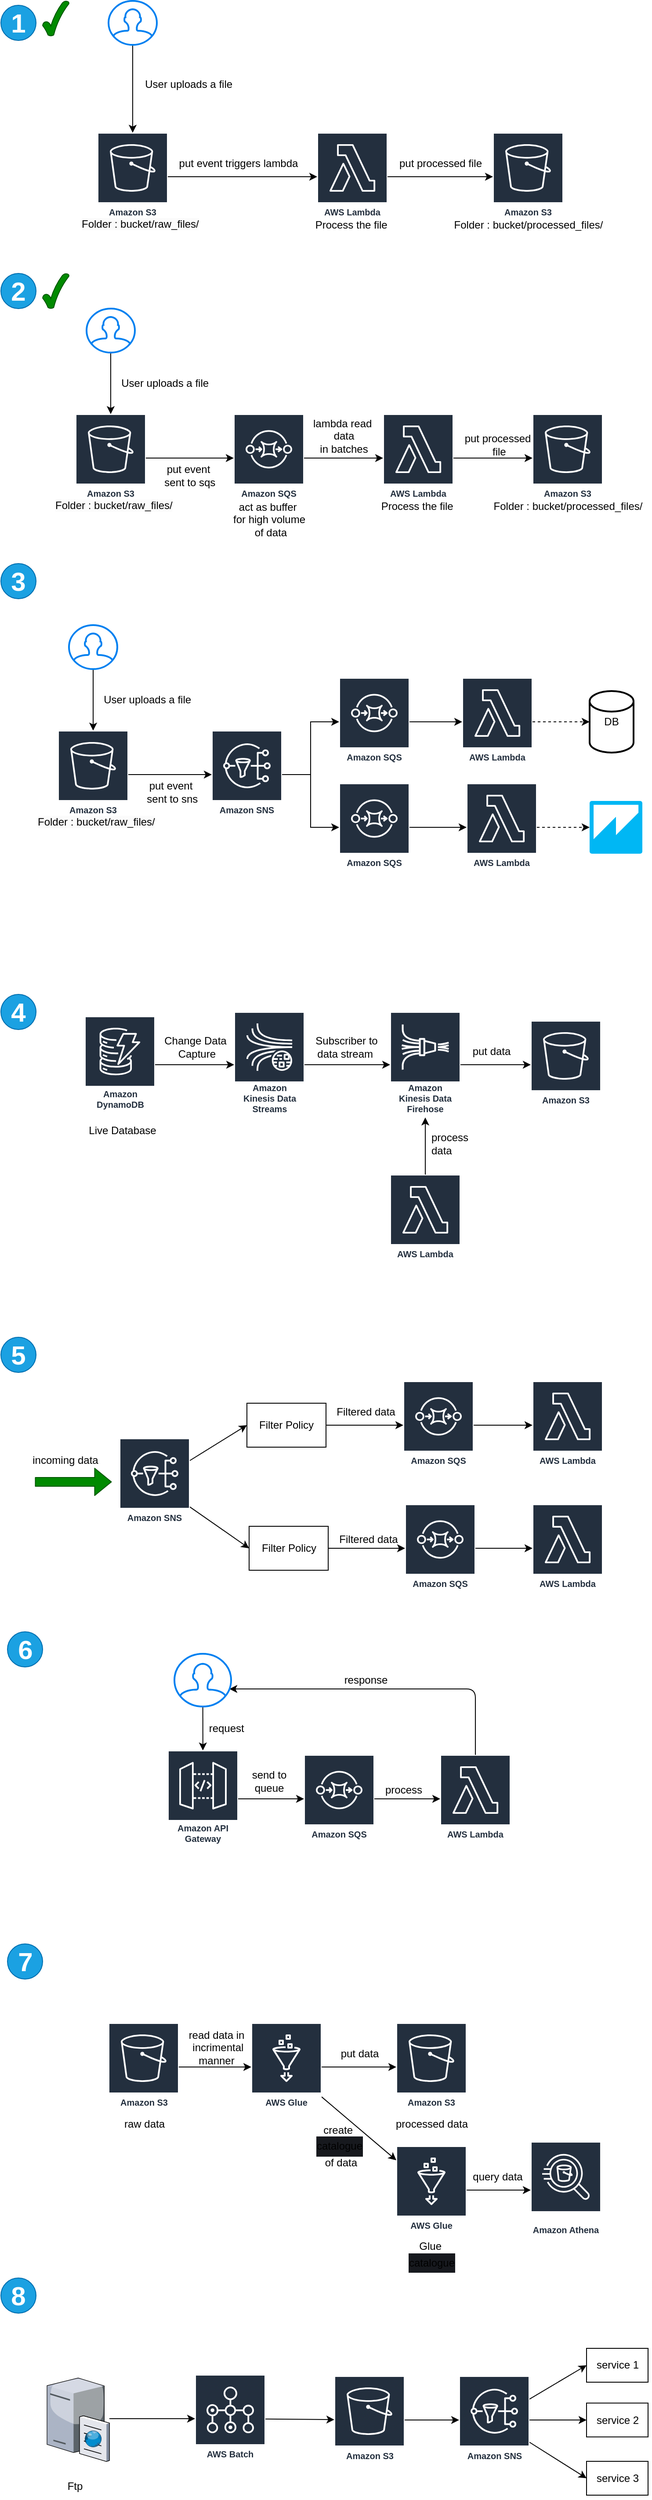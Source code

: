 <mxfile>
    <diagram name="Page-1" id="KReaSyc6AlYkMZ-dhc6n">
        <mxGraphModel dx="1615" dy="768" grid="1" gridSize="10" guides="1" tooltips="1" connect="1" arrows="1" fold="1" page="1" pageScale="1" pageWidth="850" pageHeight="1100" math="0" shadow="0">
            <root>
                <mxCell id="0"/>
                <mxCell id="1" parent="0"/>
                <mxCell id="M36XNxKC93JzFdEmKii7-3" style="edgeStyle=orthogonalEdgeStyle;rounded=0;orthogonalLoop=1;jettySize=auto;html=1;" parent="1" source="M36XNxKC93JzFdEmKii7-1" target="M36XNxKC93JzFdEmKii7-2" edge="1">
                    <mxGeometry relative="1" as="geometry"/>
                </mxCell>
                <mxCell id="M36XNxKC93JzFdEmKii7-1" value="Amazon S3" style="sketch=0;outlineConnect=0;fontColor=#232F3E;gradientColor=none;strokeColor=#ffffff;fillColor=#232F3E;dashed=0;verticalLabelPosition=middle;verticalAlign=bottom;align=center;html=1;whiteSpace=wrap;fontSize=10;fontStyle=1;spacing=3;shape=mxgraph.aws4.productIcon;prIcon=mxgraph.aws4.s3;" parent="1" vertex="1">
                    <mxGeometry x="150" y="190" width="80" height="100" as="geometry"/>
                </mxCell>
                <mxCell id="M36XNxKC93JzFdEmKii7-9" value="" style="edgeStyle=orthogonalEdgeStyle;rounded=0;orthogonalLoop=1;jettySize=auto;html=1;" parent="1" source="M36XNxKC93JzFdEmKii7-2" target="M36XNxKC93JzFdEmKii7-8" edge="1">
                    <mxGeometry relative="1" as="geometry"/>
                </mxCell>
                <mxCell id="M36XNxKC93JzFdEmKii7-2" value="AWS Lambda" style="sketch=0;outlineConnect=0;fontColor=#232F3E;gradientColor=none;strokeColor=#ffffff;fillColor=#232F3E;dashed=0;verticalLabelPosition=middle;verticalAlign=bottom;align=center;html=1;whiteSpace=wrap;fontSize=10;fontStyle=1;spacing=3;shape=mxgraph.aws4.productIcon;prIcon=mxgraph.aws4.lambda;" parent="1" vertex="1">
                    <mxGeometry x="400" y="190" width="80" height="100" as="geometry"/>
                </mxCell>
                <mxCell id="M36XNxKC93JzFdEmKii7-4" value="put event triggers lambda" style="text;html=1;align=center;verticalAlign=middle;resizable=0;points=[];autosize=1;strokeColor=none;fillColor=none;" parent="1" vertex="1">
                    <mxGeometry x="230" y="210" width="160" height="30" as="geometry"/>
                </mxCell>
                <mxCell id="M36XNxKC93JzFdEmKii7-6" value="" style="edgeStyle=orthogonalEdgeStyle;rounded=0;orthogonalLoop=1;jettySize=auto;html=1;" parent="1" source="M36XNxKC93JzFdEmKii7-5" target="M36XNxKC93JzFdEmKii7-1" edge="1">
                    <mxGeometry relative="1" as="geometry"/>
                </mxCell>
                <mxCell id="M36XNxKC93JzFdEmKii7-5" value="" style="html=1;verticalLabelPosition=bottom;align=center;labelBackgroundColor=#ffffff;verticalAlign=top;strokeWidth=2;strokeColor=#0080F0;shadow=0;dashed=0;shape=mxgraph.ios7.icons.user;" parent="1" vertex="1">
                    <mxGeometry x="162.5" y="40" width="55" height="50" as="geometry"/>
                </mxCell>
                <mxCell id="M36XNxKC93JzFdEmKii7-7" value="User uploads a file&amp;nbsp;" style="text;html=1;align=center;verticalAlign=middle;resizable=0;points=[];autosize=1;strokeColor=none;fillColor=none;" parent="1" vertex="1">
                    <mxGeometry x="190" y="120" width="130" height="30" as="geometry"/>
                </mxCell>
                <mxCell id="M36XNxKC93JzFdEmKii7-8" value="Amazon S3" style="sketch=0;outlineConnect=0;fontColor=#232F3E;gradientColor=none;strokeColor=#ffffff;fillColor=#232F3E;dashed=0;verticalLabelPosition=middle;verticalAlign=bottom;align=center;html=1;whiteSpace=wrap;fontSize=10;fontStyle=1;spacing=3;shape=mxgraph.aws4.productIcon;prIcon=mxgraph.aws4.s3;" parent="1" vertex="1">
                    <mxGeometry x="600" y="190" width="80" height="100" as="geometry"/>
                </mxCell>
                <mxCell id="M36XNxKC93JzFdEmKii7-10" value="put processed file" style="text;html=1;align=center;verticalAlign=middle;resizable=0;points=[];autosize=1;strokeColor=none;fillColor=none;" parent="1" vertex="1">
                    <mxGeometry x="480" y="210" width="120" height="30" as="geometry"/>
                </mxCell>
                <mxCell id="M36XNxKC93JzFdEmKii7-11" value="Process the file&amp;nbsp;" style="text;html=1;align=center;verticalAlign=middle;resizable=0;points=[];autosize=1;strokeColor=none;fillColor=none;" parent="1" vertex="1">
                    <mxGeometry x="385" y="280" width="110" height="30" as="geometry"/>
                </mxCell>
                <mxCell id="M36XNxKC93JzFdEmKii7-12" value="Folder : bucket/processed_files/" style="text;html=1;align=center;verticalAlign=middle;resizable=0;points=[];autosize=1;strokeColor=none;fillColor=none;" parent="1" vertex="1">
                    <mxGeometry x="545" y="280" width="190" height="30" as="geometry"/>
                </mxCell>
                <mxCell id="M36XNxKC93JzFdEmKii7-13" value="&lt;span style=&quot;color: rgb(0, 0, 0); font-family: Helvetica; font-size: 12px; font-style: normal; font-variant-ligatures: normal; font-variant-caps: normal; font-weight: 400; letter-spacing: normal; orphans: 2; text-align: center; text-indent: 0px; text-transform: none; widows: 2; word-spacing: 0px; -webkit-text-stroke-width: 0px; white-space: nowrap; background-color: rgb(251, 251, 251); text-decoration-thickness: initial; text-decoration-style: initial; text-decoration-color: initial; display: inline !important; float: none;&quot;&gt;Folder : bucket/raw_files/&lt;/span&gt;" style="text;whiteSpace=wrap;html=1;" parent="1" vertex="1">
                    <mxGeometry x="130" y="280" width="150" height="40" as="geometry"/>
                </mxCell>
                <mxCell id="M36XNxKC93JzFdEmKii7-16" value="&lt;font style=&quot;font-size: 30px;&quot;&gt;&lt;b&gt;1&lt;/b&gt;&lt;/font&gt;" style="ellipse;whiteSpace=wrap;html=1;aspect=fixed;fillColor=#1ba1e2;strokeColor=#006EAF;fontColor=#ffffff;" parent="1" vertex="1">
                    <mxGeometry x="40" y="45" width="40" height="40" as="geometry"/>
                </mxCell>
                <mxCell id="M36XNxKC93JzFdEmKii7-17" value="&lt;font style=&quot;font-size: 30px;&quot;&gt;&lt;b&gt;2&lt;/b&gt;&lt;/font&gt;" style="ellipse;whiteSpace=wrap;html=1;aspect=fixed;fillColor=#1ba1e2;strokeColor=#006EAF;fontColor=#ffffff;" parent="1" vertex="1">
                    <mxGeometry x="40" y="350" width="40" height="40" as="geometry"/>
                </mxCell>
                <mxCell id="M36XNxKC93JzFdEmKii7-20" value="" style="edgeStyle=orthogonalEdgeStyle;rounded=0;orthogonalLoop=1;jettySize=auto;html=1;" parent="1" source="M36XNxKC93JzFdEmKii7-18" target="M36XNxKC93JzFdEmKii7-19" edge="1">
                    <mxGeometry relative="1" as="geometry"/>
                </mxCell>
                <mxCell id="M36XNxKC93JzFdEmKii7-18" value="Amazon S3" style="sketch=0;outlineConnect=0;fontColor=#232F3E;gradientColor=none;strokeColor=#ffffff;fillColor=#232F3E;dashed=0;verticalLabelPosition=middle;verticalAlign=bottom;align=center;html=1;whiteSpace=wrap;fontSize=10;fontStyle=1;spacing=3;shape=mxgraph.aws4.productIcon;prIcon=mxgraph.aws4.s3;" parent="1" vertex="1">
                    <mxGeometry x="125" y="510" width="80" height="100" as="geometry"/>
                </mxCell>
                <mxCell id="M36XNxKC93JzFdEmKii7-22" value="" style="edgeStyle=orthogonalEdgeStyle;rounded=0;orthogonalLoop=1;jettySize=auto;html=1;" parent="1" source="M36XNxKC93JzFdEmKii7-19" target="M36XNxKC93JzFdEmKii7-21" edge="1">
                    <mxGeometry relative="1" as="geometry"/>
                </mxCell>
                <mxCell id="M36XNxKC93JzFdEmKii7-19" value="Amazon SQS" style="sketch=0;outlineConnect=0;fontColor=#232F3E;gradientColor=none;strokeColor=#ffffff;fillColor=#232F3E;dashed=0;verticalLabelPosition=middle;verticalAlign=bottom;align=center;html=1;whiteSpace=wrap;fontSize=10;fontStyle=1;spacing=3;shape=mxgraph.aws4.productIcon;prIcon=mxgraph.aws4.sqs;" parent="1" vertex="1">
                    <mxGeometry x="305" y="510" width="80" height="100" as="geometry"/>
                </mxCell>
                <mxCell id="M36XNxKC93JzFdEmKii7-24" value="" style="edgeStyle=orthogonalEdgeStyle;rounded=0;orthogonalLoop=1;jettySize=auto;html=1;" parent="1" source="M36XNxKC93JzFdEmKii7-21" target="M36XNxKC93JzFdEmKii7-23" edge="1">
                    <mxGeometry relative="1" as="geometry"/>
                </mxCell>
                <mxCell id="M36XNxKC93JzFdEmKii7-21" value="AWS Lambda" style="sketch=0;outlineConnect=0;fontColor=#232F3E;gradientColor=none;strokeColor=#ffffff;fillColor=#232F3E;dashed=0;verticalLabelPosition=middle;verticalAlign=bottom;align=center;html=1;whiteSpace=wrap;fontSize=10;fontStyle=1;spacing=3;shape=mxgraph.aws4.productIcon;prIcon=mxgraph.aws4.lambda;" parent="1" vertex="1">
                    <mxGeometry x="475" y="510" width="80" height="100" as="geometry"/>
                </mxCell>
                <mxCell id="M36XNxKC93JzFdEmKii7-23" value="Amazon S3" style="sketch=0;outlineConnect=0;fontColor=#232F3E;gradientColor=none;strokeColor=#ffffff;fillColor=#232F3E;dashed=0;verticalLabelPosition=middle;verticalAlign=bottom;align=center;html=1;whiteSpace=wrap;fontSize=10;fontStyle=1;spacing=3;shape=mxgraph.aws4.productIcon;prIcon=mxgraph.aws4.s3;" parent="1" vertex="1">
                    <mxGeometry x="645" y="510" width="80" height="100" as="geometry"/>
                </mxCell>
                <mxCell id="M36XNxKC93JzFdEmKii7-26" value="" style="edgeStyle=orthogonalEdgeStyle;rounded=0;orthogonalLoop=1;jettySize=auto;html=1;" parent="1" source="M36XNxKC93JzFdEmKii7-25" target="M36XNxKC93JzFdEmKii7-18" edge="1">
                    <mxGeometry relative="1" as="geometry"/>
                </mxCell>
                <mxCell id="M36XNxKC93JzFdEmKii7-25" value="" style="html=1;verticalLabelPosition=bottom;align=center;labelBackgroundColor=#ffffff;verticalAlign=top;strokeWidth=2;strokeColor=#0080F0;shadow=0;dashed=0;shape=mxgraph.ios7.icons.user;" parent="1" vertex="1">
                    <mxGeometry x="137.5" y="390" width="55" height="50" as="geometry"/>
                </mxCell>
                <mxCell id="M36XNxKC93JzFdEmKii7-27" value="User uploads a file&amp;nbsp;" style="text;html=1;align=center;verticalAlign=middle;resizable=0;points=[];autosize=1;strokeColor=none;fillColor=none;" parent="1" vertex="1">
                    <mxGeometry x="162.5" y="460" width="130" height="30" as="geometry"/>
                </mxCell>
                <mxCell id="M36XNxKC93JzFdEmKii7-28" value="put event&lt;div&gt;&amp;nbsp;sent to sqs&lt;/div&gt;" style="text;html=1;align=center;verticalAlign=middle;resizable=0;points=[];autosize=1;strokeColor=none;fillColor=none;" parent="1" vertex="1">
                    <mxGeometry x="212.5" y="560" width="80" height="40" as="geometry"/>
                </mxCell>
                <mxCell id="M36XNxKC93JzFdEmKii7-29" value="lambda read&amp;nbsp;&lt;div&gt;data&lt;div&gt;&amp;nbsp;in batches&amp;nbsp;&lt;/div&gt;&lt;/div&gt;" style="text;html=1;align=center;verticalAlign=middle;resizable=0;points=[];autosize=1;strokeColor=none;fillColor=none;" parent="1" vertex="1">
                    <mxGeometry x="385" y="505" width="90" height="60" as="geometry"/>
                </mxCell>
                <mxCell id="M36XNxKC93JzFdEmKii7-31" value="put processed&lt;div&gt;&amp;nbsp;file&lt;/div&gt;" style="text;html=1;align=center;verticalAlign=middle;resizable=0;points=[];autosize=1;strokeColor=none;fillColor=none;" parent="1" vertex="1">
                    <mxGeometry x="555" y="525" width="100" height="40" as="geometry"/>
                </mxCell>
                <mxCell id="M36XNxKC93JzFdEmKii7-32" value="Process the file&amp;nbsp;" style="text;html=1;align=center;verticalAlign=middle;resizable=0;points=[];autosize=1;strokeColor=none;fillColor=none;" parent="1" vertex="1">
                    <mxGeometry x="460" y="600" width="110" height="30" as="geometry"/>
                </mxCell>
                <mxCell id="M36XNxKC93JzFdEmKii7-33" value="Folder : bucket/processed_files/" style="text;html=1;align=center;verticalAlign=middle;resizable=0;points=[];autosize=1;strokeColor=none;fillColor=none;" parent="1" vertex="1">
                    <mxGeometry x="590" y="600" width="190" height="30" as="geometry"/>
                </mxCell>
                <mxCell id="M36XNxKC93JzFdEmKii7-34" value="&lt;span style=&quot;color: rgb(0, 0, 0); font-family: Helvetica; font-size: 12px; font-style: normal; font-variant-ligatures: normal; font-variant-caps: normal; font-weight: 400; letter-spacing: normal; orphans: 2; text-align: center; text-indent: 0px; text-transform: none; widows: 2; word-spacing: 0px; -webkit-text-stroke-width: 0px; white-space: nowrap; background-color: rgb(251, 251, 251); text-decoration-thickness: initial; text-decoration-style: initial; text-decoration-color: initial; display: inline !important; float: none;&quot;&gt;Folder : bucket/raw_files/&lt;/span&gt;" style="text;whiteSpace=wrap;html=1;" parent="1" vertex="1">
                    <mxGeometry x="100" y="600" width="150" height="40" as="geometry"/>
                </mxCell>
                <mxCell id="M36XNxKC93JzFdEmKii7-36" value="act as buffer&amp;nbsp;&lt;div&gt;for high volume&lt;/div&gt;&lt;div&gt;&amp;nbsp;of data&lt;/div&gt;" style="text;html=1;align=center;verticalAlign=middle;resizable=0;points=[];autosize=1;strokeColor=none;fillColor=none;" parent="1" vertex="1">
                    <mxGeometry x="290" y="600" width="110" height="60" as="geometry"/>
                </mxCell>
                <mxCell id="OEQYTsey9pBxmtBsyNQ2-1" value="&lt;font style=&quot;font-size: 30px;&quot;&gt;&lt;b&gt;3&lt;/b&gt;&lt;/font&gt;" style="ellipse;whiteSpace=wrap;html=1;aspect=fixed;fillColor=#1ba1e2;strokeColor=#006EAF;fontColor=#ffffff;" parent="1" vertex="1">
                    <mxGeometry x="40" y="680" width="40" height="40" as="geometry"/>
                </mxCell>
                <mxCell id="OEQYTsey9pBxmtBsyNQ2-3" value="" style="edgeStyle=orthogonalEdgeStyle;rounded=0;orthogonalLoop=1;jettySize=auto;html=1;" parent="1" source="OEQYTsey9pBxmtBsyNQ2-4" target="OEQYTsey9pBxmtBsyNQ2-12" edge="1">
                    <mxGeometry relative="1" as="geometry">
                        <mxPoint x="285" y="920" as="targetPoint"/>
                    </mxGeometry>
                </mxCell>
                <mxCell id="OEQYTsey9pBxmtBsyNQ2-4" value="Amazon S3" style="sketch=0;outlineConnect=0;fontColor=#232F3E;gradientColor=none;strokeColor=#ffffff;fillColor=#232F3E;dashed=0;verticalLabelPosition=middle;verticalAlign=bottom;align=center;html=1;whiteSpace=wrap;fontSize=10;fontStyle=1;spacing=3;shape=mxgraph.aws4.productIcon;prIcon=mxgraph.aws4.s3;" parent="1" vertex="1">
                    <mxGeometry x="105" y="870" width="80" height="100" as="geometry"/>
                </mxCell>
                <mxCell id="OEQYTsey9pBxmtBsyNQ2-6" value="" style="edgeStyle=orthogonalEdgeStyle;rounded=0;orthogonalLoop=1;jettySize=auto;html=1;" parent="1" source="OEQYTsey9pBxmtBsyNQ2-7" target="OEQYTsey9pBxmtBsyNQ2-4" edge="1">
                    <mxGeometry relative="1" as="geometry"/>
                </mxCell>
                <mxCell id="OEQYTsey9pBxmtBsyNQ2-7" value="" style="html=1;verticalLabelPosition=bottom;align=center;labelBackgroundColor=#ffffff;verticalAlign=top;strokeWidth=2;strokeColor=#0080F0;shadow=0;dashed=0;shape=mxgraph.ios7.icons.user;" parent="1" vertex="1">
                    <mxGeometry x="117.5" y="750" width="55" height="50" as="geometry"/>
                </mxCell>
                <mxCell id="OEQYTsey9pBxmtBsyNQ2-8" value="User uploads a file&amp;nbsp;" style="text;html=1;align=center;verticalAlign=middle;resizable=0;points=[];autosize=1;strokeColor=none;fillColor=none;" parent="1" vertex="1">
                    <mxGeometry x="142.5" y="820" width="130" height="30" as="geometry"/>
                </mxCell>
                <mxCell id="OEQYTsey9pBxmtBsyNQ2-9" value="put event&lt;div&gt;&amp;nbsp;sent to sns&lt;/div&gt;" style="text;html=1;align=center;verticalAlign=middle;resizable=0;points=[];autosize=1;strokeColor=none;fillColor=none;" parent="1" vertex="1">
                    <mxGeometry x="192.5" y="920" width="80" height="40" as="geometry"/>
                </mxCell>
                <mxCell id="OEQYTsey9pBxmtBsyNQ2-10" value="&lt;span style=&quot;color: rgb(0, 0, 0); font-family: Helvetica; font-size: 12px; font-style: normal; font-variant-ligatures: normal; font-variant-caps: normal; font-weight: 400; letter-spacing: normal; orphans: 2; text-align: center; text-indent: 0px; text-transform: none; widows: 2; word-spacing: 0px; -webkit-text-stroke-width: 0px; white-space: nowrap; background-color: rgb(251, 251, 251); text-decoration-thickness: initial; text-decoration-style: initial; text-decoration-color: initial; display: inline !important; float: none;&quot;&gt;Folder : bucket/raw_files/&lt;/span&gt;" style="text;whiteSpace=wrap;html=1;" parent="1" vertex="1">
                    <mxGeometry x="80" y="960" width="150" height="40" as="geometry"/>
                </mxCell>
                <mxCell id="OEQYTsey9pBxmtBsyNQ2-15" style="edgeStyle=orthogonalEdgeStyle;rounded=0;orthogonalLoop=1;jettySize=auto;html=1;" parent="1" source="OEQYTsey9pBxmtBsyNQ2-12" target="OEQYTsey9pBxmtBsyNQ2-13" edge="1">
                    <mxGeometry relative="1" as="geometry"/>
                </mxCell>
                <mxCell id="OEQYTsey9pBxmtBsyNQ2-16" style="edgeStyle=orthogonalEdgeStyle;rounded=0;orthogonalLoop=1;jettySize=auto;html=1;" parent="1" source="OEQYTsey9pBxmtBsyNQ2-12" target="OEQYTsey9pBxmtBsyNQ2-14" edge="1">
                    <mxGeometry relative="1" as="geometry"/>
                </mxCell>
                <mxCell id="OEQYTsey9pBxmtBsyNQ2-12" value="Amazon SNS" style="sketch=0;outlineConnect=0;fontColor=#232F3E;gradientColor=none;strokeColor=#ffffff;fillColor=#232F3E;dashed=0;verticalLabelPosition=middle;verticalAlign=bottom;align=center;html=1;whiteSpace=wrap;fontSize=10;fontStyle=1;spacing=3;shape=mxgraph.aws4.productIcon;prIcon=mxgraph.aws4.sns;" parent="1" vertex="1">
                    <mxGeometry x="280" y="870" width="80" height="100" as="geometry"/>
                </mxCell>
                <mxCell id="OEQYTsey9pBxmtBsyNQ2-18" value="" style="edgeStyle=orthogonalEdgeStyle;rounded=0;orthogonalLoop=1;jettySize=auto;html=1;" parent="1" source="OEQYTsey9pBxmtBsyNQ2-13" target="OEQYTsey9pBxmtBsyNQ2-17" edge="1">
                    <mxGeometry relative="1" as="geometry"/>
                </mxCell>
                <mxCell id="OEQYTsey9pBxmtBsyNQ2-13" value="Amazon SQS" style="sketch=0;outlineConnect=0;fontColor=#232F3E;gradientColor=none;strokeColor=#ffffff;fillColor=#232F3E;dashed=0;verticalLabelPosition=middle;verticalAlign=bottom;align=center;html=1;whiteSpace=wrap;fontSize=10;fontStyle=1;spacing=3;shape=mxgraph.aws4.productIcon;prIcon=mxgraph.aws4.sqs;" parent="1" vertex="1">
                    <mxGeometry x="425" y="810" width="80" height="100" as="geometry"/>
                </mxCell>
                <mxCell id="OEQYTsey9pBxmtBsyNQ2-20" value="" style="edgeStyle=orthogonalEdgeStyle;rounded=0;orthogonalLoop=1;jettySize=auto;html=1;" parent="1" source="OEQYTsey9pBxmtBsyNQ2-14" target="OEQYTsey9pBxmtBsyNQ2-19" edge="1">
                    <mxGeometry relative="1" as="geometry"/>
                </mxCell>
                <mxCell id="OEQYTsey9pBxmtBsyNQ2-14" value="Amazon SQS" style="sketch=0;outlineConnect=0;fontColor=#232F3E;gradientColor=none;strokeColor=#ffffff;fillColor=#232F3E;dashed=0;verticalLabelPosition=middle;verticalAlign=bottom;align=center;html=1;whiteSpace=wrap;fontSize=10;fontStyle=1;spacing=3;shape=mxgraph.aws4.productIcon;prIcon=mxgraph.aws4.sqs;" parent="1" vertex="1">
                    <mxGeometry x="425" y="930" width="80" height="100" as="geometry"/>
                </mxCell>
                <mxCell id="OEQYTsey9pBxmtBsyNQ2-23" value="" style="edgeStyle=orthogonalEdgeStyle;rounded=0;orthogonalLoop=1;jettySize=auto;html=1;dashed=1;" parent="1" source="OEQYTsey9pBxmtBsyNQ2-17" target="OEQYTsey9pBxmtBsyNQ2-21" edge="1">
                    <mxGeometry relative="1" as="geometry">
                        <Array as="points">
                            <mxPoint x="670" y="860"/>
                            <mxPoint x="670" y="860"/>
                        </Array>
                    </mxGeometry>
                </mxCell>
                <mxCell id="OEQYTsey9pBxmtBsyNQ2-17" value="AWS Lambda" style="sketch=0;outlineConnect=0;fontColor=#232F3E;gradientColor=none;strokeColor=#ffffff;fillColor=#232F3E;dashed=0;verticalLabelPosition=middle;verticalAlign=bottom;align=center;html=1;whiteSpace=wrap;fontSize=10;fontStyle=1;spacing=3;shape=mxgraph.aws4.productIcon;prIcon=mxgraph.aws4.lambda;" parent="1" vertex="1">
                    <mxGeometry x="565" y="810" width="80" height="100" as="geometry"/>
                </mxCell>
                <mxCell id="OEQYTsey9pBxmtBsyNQ2-25" value="" style="edgeStyle=orthogonalEdgeStyle;rounded=0;orthogonalLoop=1;jettySize=auto;html=1;dashed=1;" parent="1" source="OEQYTsey9pBxmtBsyNQ2-19" target="OEQYTsey9pBxmtBsyNQ2-24" edge="1">
                    <mxGeometry relative="1" as="geometry"/>
                </mxCell>
                <mxCell id="OEQYTsey9pBxmtBsyNQ2-19" value="AWS Lambda" style="sketch=0;outlineConnect=0;fontColor=#232F3E;gradientColor=none;strokeColor=#ffffff;fillColor=#232F3E;dashed=0;verticalLabelPosition=middle;verticalAlign=bottom;align=center;html=1;whiteSpace=wrap;fontSize=10;fontStyle=1;spacing=3;shape=mxgraph.aws4.productIcon;prIcon=mxgraph.aws4.lambda;" parent="1" vertex="1">
                    <mxGeometry x="570" y="930" width="80" height="100" as="geometry"/>
                </mxCell>
                <mxCell id="OEQYTsey9pBxmtBsyNQ2-21" value="DB" style="strokeWidth=2;html=1;shape=mxgraph.flowchart.database;whiteSpace=wrap;" parent="1" vertex="1">
                    <mxGeometry x="710" y="825" width="50" height="70" as="geometry"/>
                </mxCell>
                <mxCell id="OEQYTsey9pBxmtBsyNQ2-24" value="" style="outlineConnect=0;dashed=0;verticalLabelPosition=bottom;verticalAlign=top;align=center;html=1;shape=mxgraph.aws3.quicksight;fillColor=#00B7F4;gradientColor=none;" parent="1" vertex="1">
                    <mxGeometry x="710" y="950" width="60" height="60" as="geometry"/>
                </mxCell>
                <mxCell id="OEQYTsey9pBxmtBsyNQ2-26" value="" style="verticalLabelPosition=bottom;verticalAlign=top;html=1;shape=mxgraph.basic.tick;fillColor=#008a00;fontColor=#ffffff;strokeColor=#005700;" parent="1" vertex="1">
                    <mxGeometry x="87.5" y="40" width="30" height="40" as="geometry"/>
                </mxCell>
                <mxCell id="OEQYTsey9pBxmtBsyNQ2-27" value="" style="verticalLabelPosition=bottom;verticalAlign=top;html=1;shape=mxgraph.basic.tick;fillColor=#008a00;fontColor=#ffffff;strokeColor=#005700;" parent="1" vertex="1">
                    <mxGeometry x="87.5" y="350" width="30" height="40" as="geometry"/>
                </mxCell>
                <mxCell id="2" value="&lt;font style=&quot;font-size: 30px;&quot;&gt;&lt;b&gt;4&lt;/b&gt;&lt;/font&gt;" style="ellipse;whiteSpace=wrap;html=1;aspect=fixed;fillColor=#1ba1e2;strokeColor=#006EAF;fontColor=#ffffff;" vertex="1" parent="1">
                    <mxGeometry x="40" y="1170" width="40" height="40" as="geometry"/>
                </mxCell>
                <mxCell id="27" style="edgeStyle=none;html=1;entryX=0;entryY=0.5;entryDx=0;entryDy=0;" edge="1" parent="1" source="6" target="26">
                    <mxGeometry relative="1" as="geometry"/>
                </mxCell>
                <mxCell id="29" style="edgeStyle=none;html=1;entryX=0;entryY=0.5;entryDx=0;entryDy=0;" edge="1" parent="1" source="6" target="28">
                    <mxGeometry relative="1" as="geometry"/>
                </mxCell>
                <mxCell id="6" value="Amazon SNS" style="sketch=0;outlineConnect=0;fontColor=#232F3E;gradientColor=none;strokeColor=#ffffff;fillColor=#232F3E;dashed=0;verticalLabelPosition=middle;verticalAlign=bottom;align=center;html=1;whiteSpace=wrap;fontSize=10;fontStyle=1;spacing=3;shape=mxgraph.aws4.productIcon;prIcon=mxgraph.aws4.sns;" vertex="1" parent="1">
                    <mxGeometry x="175" y="1675" width="80" height="100" as="geometry"/>
                </mxCell>
                <mxCell id="33" value="" style="edgeStyle=none;html=1;" edge="1" parent="1" source="8" target="32">
                    <mxGeometry relative="1" as="geometry"/>
                </mxCell>
                <mxCell id="8" value="Amazon SQS" style="sketch=0;outlineConnect=0;fontColor=#232F3E;gradientColor=none;strokeColor=#ffffff;fillColor=#232F3E;dashed=0;verticalLabelPosition=middle;verticalAlign=bottom;align=center;html=1;whiteSpace=wrap;fontSize=10;fontStyle=1;spacing=3;shape=mxgraph.aws4.productIcon;prIcon=mxgraph.aws4.sqs;" vertex="1" parent="1">
                    <mxGeometry x="498" y="1610" width="80" height="100" as="geometry"/>
                </mxCell>
                <mxCell id="13" value="" style="edgeStyle=none;html=1;" edge="1" parent="1" source="10" target="11">
                    <mxGeometry relative="1" as="geometry"/>
                </mxCell>
                <mxCell id="10" value="Amazon DynamoDB" style="sketch=0;outlineConnect=0;fontColor=#232F3E;gradientColor=none;strokeColor=#ffffff;fillColor=#232F3E;dashed=0;verticalLabelPosition=middle;verticalAlign=bottom;align=center;html=1;whiteSpace=wrap;fontSize=10;fontStyle=1;spacing=3;shape=mxgraph.aws4.productIcon;prIcon=mxgraph.aws4.dynamodb;" vertex="1" parent="1">
                    <mxGeometry x="135.5" y="1195" width="80" height="110" as="geometry"/>
                </mxCell>
                <mxCell id="14" value="" style="edgeStyle=none;html=1;" edge="1" parent="1" source="11" target="12">
                    <mxGeometry relative="1" as="geometry"/>
                </mxCell>
                <mxCell id="11" value="Amazon Kinesis Data Streams" style="sketch=0;outlineConnect=0;fontColor=#232F3E;gradientColor=none;strokeColor=#ffffff;fillColor=#232F3E;dashed=0;verticalLabelPosition=middle;verticalAlign=bottom;align=center;html=1;whiteSpace=wrap;fontSize=10;fontStyle=1;spacing=3;shape=mxgraph.aws4.productIcon;prIcon=mxgraph.aws4.kinesis_data_streams;" vertex="1" parent="1">
                    <mxGeometry x="305.5" y="1190" width="80" height="120" as="geometry"/>
                </mxCell>
                <mxCell id="18" value="" style="edgeStyle=none;html=1;" edge="1" parent="1" source="12" target="17">
                    <mxGeometry relative="1" as="geometry"/>
                </mxCell>
                <mxCell id="12" value="Amazon Kinesis Data Firehose" style="sketch=0;outlineConnect=0;fontColor=#232F3E;gradientColor=none;strokeColor=#ffffff;fillColor=#232F3E;dashed=0;verticalLabelPosition=middle;verticalAlign=bottom;align=center;html=1;whiteSpace=wrap;fontSize=10;fontStyle=1;spacing=3;shape=mxgraph.aws4.productIcon;prIcon=mxgraph.aws4.kinesis_data_firehose;" vertex="1" parent="1">
                    <mxGeometry x="483" y="1190" width="80" height="120" as="geometry"/>
                </mxCell>
                <mxCell id="16" value="" style="edgeStyle=none;html=1;" edge="1" parent="1" source="15" target="12">
                    <mxGeometry relative="1" as="geometry"/>
                </mxCell>
                <mxCell id="15" value="AWS Lambda" style="sketch=0;outlineConnect=0;fontColor=#232F3E;gradientColor=none;strokeColor=#ffffff;fillColor=#232F3E;dashed=0;verticalLabelPosition=middle;verticalAlign=bottom;align=center;html=1;whiteSpace=wrap;fontSize=10;fontStyle=1;spacing=3;shape=mxgraph.aws4.productIcon;prIcon=mxgraph.aws4.lambda;" vertex="1" parent="1">
                    <mxGeometry x="483" y="1375" width="80" height="100" as="geometry"/>
                </mxCell>
                <mxCell id="17" value="Amazon S3" style="sketch=0;outlineConnect=0;fontColor=#232F3E;gradientColor=none;strokeColor=#ffffff;fillColor=#232F3E;dashed=0;verticalLabelPosition=middle;verticalAlign=bottom;align=center;html=1;whiteSpace=wrap;fontSize=10;fontStyle=1;spacing=3;shape=mxgraph.aws4.productIcon;prIcon=mxgraph.aws4.s3;" vertex="1" parent="1">
                    <mxGeometry x="643" y="1200" width="80" height="100" as="geometry"/>
                </mxCell>
                <mxCell id="19" value="Change Data&lt;br&gt;&amp;nbsp;Capture" style="text;html=1;align=center;verticalAlign=middle;resizable=0;points=[];autosize=1;strokeColor=none;fillColor=none;" vertex="1" parent="1">
                    <mxGeometry x="215.5" y="1210" width="90" height="40" as="geometry"/>
                </mxCell>
                <mxCell id="20" value="Live Database" style="text;html=1;align=center;verticalAlign=middle;resizable=0;points=[];autosize=1;strokeColor=none;fillColor=none;" vertex="1" parent="1">
                    <mxGeometry x="128" y="1310" width="100" height="30" as="geometry"/>
                </mxCell>
                <mxCell id="22" value="Subscriber to &lt;br&gt;data stream&amp;nbsp;" style="text;html=1;align=center;verticalAlign=middle;resizable=0;points=[];autosize=1;strokeColor=none;fillColor=none;" vertex="1" parent="1">
                    <mxGeometry x="388" y="1210" width="90" height="40" as="geometry"/>
                </mxCell>
                <mxCell id="23" value="process &lt;br&gt;data" style="text;html=1;align=left;verticalAlign=middle;resizable=0;points=[];autosize=1;strokeColor=none;fillColor=none;" vertex="1" parent="1">
                    <mxGeometry x="528" y="1320" width="70" height="40" as="geometry"/>
                </mxCell>
                <mxCell id="24" value="put data" style="text;html=1;align=center;verticalAlign=middle;resizable=0;points=[];autosize=1;strokeColor=none;fillColor=none;" vertex="1" parent="1">
                    <mxGeometry x="563" y="1220" width="70" height="30" as="geometry"/>
                </mxCell>
                <mxCell id="35" value="" style="edgeStyle=none;html=1;" edge="1" parent="1" source="25" target="34">
                    <mxGeometry relative="1" as="geometry"/>
                </mxCell>
                <mxCell id="25" value="Amazon SQS" style="sketch=0;outlineConnect=0;fontColor=#232F3E;gradientColor=none;strokeColor=#ffffff;fillColor=#232F3E;dashed=0;verticalLabelPosition=middle;verticalAlign=bottom;align=center;html=1;whiteSpace=wrap;fontSize=10;fontStyle=1;spacing=3;shape=mxgraph.aws4.productIcon;prIcon=mxgraph.aws4.sqs;" vertex="1" parent="1">
                    <mxGeometry x="500" y="1750" width="80" height="100" as="geometry"/>
                </mxCell>
                <mxCell id="30" value="" style="edgeStyle=none;html=1;" edge="1" parent="1" source="26" target="8">
                    <mxGeometry relative="1" as="geometry"/>
                </mxCell>
                <mxCell id="26" value="Filter Policy" style="whiteSpace=wrap;html=1;" vertex="1" parent="1">
                    <mxGeometry x="320" y="1635" width="90" height="50" as="geometry"/>
                </mxCell>
                <mxCell id="31" value="" style="edgeStyle=none;html=1;" edge="1" parent="1" source="28" target="25">
                    <mxGeometry relative="1" as="geometry"/>
                </mxCell>
                <mxCell id="28" value="Filter Policy" style="whiteSpace=wrap;html=1;" vertex="1" parent="1">
                    <mxGeometry x="322.5" y="1775" width="90" height="50" as="geometry"/>
                </mxCell>
                <mxCell id="32" value="AWS Lambda" style="sketch=0;outlineConnect=0;fontColor=#232F3E;gradientColor=none;strokeColor=#ffffff;fillColor=#232F3E;dashed=0;verticalLabelPosition=middle;verticalAlign=bottom;align=center;html=1;whiteSpace=wrap;fontSize=10;fontStyle=1;spacing=3;shape=mxgraph.aws4.productIcon;prIcon=mxgraph.aws4.lambda;" vertex="1" parent="1">
                    <mxGeometry x="645" y="1610" width="80" height="100" as="geometry"/>
                </mxCell>
                <mxCell id="34" value="AWS Lambda" style="sketch=0;outlineConnect=0;fontColor=#232F3E;gradientColor=none;strokeColor=#ffffff;fillColor=#232F3E;dashed=0;verticalLabelPosition=middle;verticalAlign=bottom;align=center;html=1;whiteSpace=wrap;fontSize=10;fontStyle=1;spacing=3;shape=mxgraph.aws4.productIcon;prIcon=mxgraph.aws4.lambda;" vertex="1" parent="1">
                    <mxGeometry x="645" y="1750" width="80" height="100" as="geometry"/>
                </mxCell>
                <mxCell id="36" value="" style="shape=flexArrow;endArrow=classic;html=1;fillColor=#008a00;strokeColor=#005700;" edge="1" parent="1">
                    <mxGeometry width="50" height="50" relative="1" as="geometry">
                        <mxPoint x="78.75" y="1724.5" as="sourcePoint"/>
                        <mxPoint x="166.25" y="1724.5" as="targetPoint"/>
                    </mxGeometry>
                </mxCell>
                <mxCell id="37" value="&lt;font style=&quot;font-size: 30px;&quot;&gt;&lt;b&gt;5&lt;/b&gt;&lt;/font&gt;" style="ellipse;whiteSpace=wrap;html=1;aspect=fixed;fillColor=#1ba1e2;strokeColor=#006EAF;fontColor=#ffffff;" vertex="1" parent="1">
                    <mxGeometry x="40" y="1560" width="40" height="40" as="geometry"/>
                </mxCell>
                <mxCell id="40" value="" style="edgeStyle=none;html=1;" edge="1" parent="1" source="38" target="39">
                    <mxGeometry relative="1" as="geometry"/>
                </mxCell>
                <mxCell id="38" value="Amazon API Gateway" style="sketch=0;outlineConnect=0;fontColor=#232F3E;gradientColor=none;strokeColor=#ffffff;fillColor=#232F3E;dashed=0;verticalLabelPosition=middle;verticalAlign=bottom;align=center;html=1;whiteSpace=wrap;fontSize=10;fontStyle=1;spacing=3;shape=mxgraph.aws4.productIcon;prIcon=mxgraph.aws4.api_gateway;" vertex="1" parent="1">
                    <mxGeometry x="230" y="2030" width="80" height="110" as="geometry"/>
                </mxCell>
                <mxCell id="42" value="" style="edgeStyle=none;html=1;" edge="1" parent="1" source="39" target="41">
                    <mxGeometry relative="1" as="geometry"/>
                </mxCell>
                <mxCell id="39" value="Amazon SQS" style="sketch=0;outlineConnect=0;fontColor=#232F3E;gradientColor=none;strokeColor=#ffffff;fillColor=#232F3E;dashed=0;verticalLabelPosition=middle;verticalAlign=bottom;align=center;html=1;whiteSpace=wrap;fontSize=10;fontStyle=1;spacing=3;shape=mxgraph.aws4.productIcon;prIcon=mxgraph.aws4.sqs;" vertex="1" parent="1">
                    <mxGeometry x="385" y="2035" width="80" height="100" as="geometry"/>
                </mxCell>
                <mxCell id="71" style="edgeStyle=none;html=1;entryX=0.969;entryY=0.667;entryDx=0;entryDy=0;entryPerimeter=0;fontSize=12;" edge="1" parent="1" source="41" target="67">
                    <mxGeometry relative="1" as="geometry">
                        <Array as="points">
                            <mxPoint x="580" y="1960"/>
                        </Array>
                    </mxGeometry>
                </mxCell>
                <mxCell id="41" value="AWS Lambda" style="sketch=0;outlineConnect=0;fontColor=#232F3E;gradientColor=none;strokeColor=#ffffff;fillColor=#232F3E;dashed=0;verticalLabelPosition=middle;verticalAlign=bottom;align=center;html=1;whiteSpace=wrap;fontSize=10;fontStyle=1;spacing=3;shape=mxgraph.aws4.productIcon;prIcon=mxgraph.aws4.lambda;" vertex="1" parent="1">
                    <mxGeometry x="540" y="2035" width="80" height="100" as="geometry"/>
                </mxCell>
                <mxCell id="43" value="&lt;font style=&quot;font-size: 30px;&quot;&gt;&lt;b&gt;6&lt;/b&gt;&lt;/font&gt;" style="ellipse;whiteSpace=wrap;html=1;aspect=fixed;fillColor=#1ba1e2;strokeColor=#006EAF;fontColor=#ffffff;" vertex="1" parent="1">
                    <mxGeometry x="47.5" y="1895" width="40" height="40" as="geometry"/>
                </mxCell>
                <mxCell id="44" value="incoming data" style="text;html=1;align=center;verticalAlign=middle;resizable=0;points=[];autosize=1;strokeColor=none;fillColor=none;" vertex="1" parent="1">
                    <mxGeometry x="62.5" y="1685" width="100" height="30" as="geometry"/>
                </mxCell>
                <mxCell id="45" value="Filtered data" style="text;html=1;align=center;verticalAlign=middle;resizable=0;points=[];autosize=1;strokeColor=none;fillColor=none;" vertex="1" parent="1">
                    <mxGeometry x="410" y="1630" width="90" height="30" as="geometry"/>
                </mxCell>
                <mxCell id="46" value="Filtered data" style="text;html=1;align=center;verticalAlign=middle;resizable=0;points=[];autosize=1;strokeColor=none;fillColor=none;" vertex="1" parent="1">
                    <mxGeometry x="412.5" y="1775" width="90" height="30" as="geometry"/>
                </mxCell>
                <mxCell id="47" value="&lt;font style=&quot;font-size: 30px;&quot;&gt;&lt;b&gt;7&lt;/b&gt;&lt;/font&gt;" style="ellipse;whiteSpace=wrap;html=1;aspect=fixed;fillColor=#1ba1e2;strokeColor=#006EAF;fontColor=#ffffff;" vertex="1" parent="1">
                    <mxGeometry x="47.5" y="2250" width="40" height="40" as="geometry"/>
                </mxCell>
                <mxCell id="50" value="" style="edgeStyle=none;html=1;" edge="1" parent="1" source="48" target="49">
                    <mxGeometry relative="1" as="geometry"/>
                </mxCell>
                <mxCell id="48" value="Amazon S3" style="sketch=0;outlineConnect=0;fontColor=#232F3E;gradientColor=none;strokeColor=#ffffff;fillColor=#232F3E;dashed=0;verticalLabelPosition=middle;verticalAlign=bottom;align=center;html=1;whiteSpace=wrap;fontSize=10;fontStyle=1;spacing=3;shape=mxgraph.aws4.productIcon;prIcon=mxgraph.aws4.s3;" vertex="1" parent="1">
                    <mxGeometry x="162.5" y="2340" width="80" height="100" as="geometry"/>
                </mxCell>
                <mxCell id="52" value="" style="edgeStyle=none;html=1;" edge="1" parent="1" source="49" target="51">
                    <mxGeometry relative="1" as="geometry"/>
                </mxCell>
                <mxCell id="54" style="edgeStyle=none;html=1;" edge="1" parent="1" source="49" target="53">
                    <mxGeometry relative="1" as="geometry"/>
                </mxCell>
                <mxCell id="49" value="AWS Glue" style="sketch=0;outlineConnect=0;fontColor=#232F3E;gradientColor=none;strokeColor=#ffffff;fillColor=#232F3E;dashed=0;verticalLabelPosition=middle;verticalAlign=bottom;align=center;html=1;whiteSpace=wrap;fontSize=10;fontStyle=1;spacing=3;shape=mxgraph.aws4.productIcon;prIcon=mxgraph.aws4.glue;" vertex="1" parent="1">
                    <mxGeometry x="325" y="2340" width="80" height="100" as="geometry"/>
                </mxCell>
                <mxCell id="51" value="Amazon S3" style="sketch=0;outlineConnect=0;fontColor=#232F3E;gradientColor=none;strokeColor=#ffffff;fillColor=#232F3E;dashed=0;verticalLabelPosition=middle;verticalAlign=bottom;align=center;html=1;whiteSpace=wrap;fontSize=10;fontStyle=1;spacing=3;shape=mxgraph.aws4.productIcon;prIcon=mxgraph.aws4.s3;" vertex="1" parent="1">
                    <mxGeometry x="490" y="2340" width="80" height="100" as="geometry"/>
                </mxCell>
                <mxCell id="56" value="" style="edgeStyle=none;html=1;" edge="1" parent="1" source="53" target="55">
                    <mxGeometry relative="1" as="geometry"/>
                </mxCell>
                <mxCell id="53" value="AWS Glue" style="sketch=0;outlineConnect=0;fontColor=#232F3E;gradientColor=none;strokeColor=#ffffff;fillColor=#232F3E;dashed=0;verticalLabelPosition=middle;verticalAlign=bottom;align=center;html=1;whiteSpace=wrap;fontSize=10;fontStyle=1;spacing=3;shape=mxgraph.aws4.productIcon;prIcon=mxgraph.aws4.glue;" vertex="1" parent="1">
                    <mxGeometry x="490" y="2480" width="80" height="100" as="geometry"/>
                </mxCell>
                <mxCell id="55" value="Amazon Athena" style="sketch=0;outlineConnect=0;fontColor=#232F3E;gradientColor=none;strokeColor=#ffffff;fillColor=#232F3E;dashed=0;verticalLabelPosition=middle;verticalAlign=bottom;align=center;html=1;whiteSpace=wrap;fontSize=10;fontStyle=1;spacing=3;shape=mxgraph.aws4.productIcon;prIcon=mxgraph.aws4.athena;" vertex="1" parent="1">
                    <mxGeometry x="643" y="2475" width="80" height="110" as="geometry"/>
                </mxCell>
                <mxCell id="57" value="read data in&lt;br&gt;&amp;nbsp;incrimental &lt;br&gt;manner&lt;br&gt;&amp;nbsp;" style="text;html=1;align=center;verticalAlign=middle;resizable=0;points=[];autosize=1;strokeColor=none;fillColor=none;" vertex="1" parent="1">
                    <mxGeometry x="240" y="2340" width="90" height="70" as="geometry"/>
                </mxCell>
                <mxCell id="58" value="put data" style="text;html=1;align=center;verticalAlign=middle;resizable=0;points=[];autosize=1;strokeColor=none;fillColor=none;" vertex="1" parent="1">
                    <mxGeometry x="412.5" y="2360" width="70" height="30" as="geometry"/>
                </mxCell>
                <mxCell id="59" value="&lt;font style=&quot;font-size: 12px;&quot;&gt;create&amp;nbsp;&lt;/font&gt;&lt;h5 style=&quot;box-sizing: inherit; color: var(--color-text-primary); line-height: 1.4rem; margin-bottom: 0px; margin-top: 0px; font-family: var(--brand-font); display: flex; flex-direction: row; gap: 6px; align-items: center; text-align: start; background-color: rgb(23, 25, 30);&quot; class=&quot;desktop-heading-h3 mb-0 t-primary svelte-1n6dlnx&quot;&gt;&lt;font style=&quot;font-size: 12px;&quot;&gt;&lt;font style=&quot;font-size: 12px; font-weight: normal;&quot;&gt;catalogue&lt;/font&gt;&lt;/font&gt;&lt;/h5&gt;&lt;font style=&quot;font-size: 12px;&quot;&gt;&amp;nbsp;of data&lt;/font&gt;" style="text;html=1;align=center;verticalAlign=middle;resizable=0;points=[];autosize=1;strokeColor=none;fillColor=none;" vertex="1" parent="1">
                    <mxGeometry x="385" y="2450" width="80" height="60" as="geometry"/>
                </mxCell>
                <mxCell id="61" value="&lt;font style=&quot;font-size: 12px;&quot;&gt;Glue&amp;nbsp;&lt;/font&gt;&lt;h5 style=&quot;box-sizing: inherit; color: var(--color-text-primary); line-height: 1.4rem; margin-bottom: 0px; margin-top: 0px; font-family: var(--brand-font); display: flex; flex-direction: row; gap: 6px; align-items: center; text-align: start; background-color: rgb(23, 25, 30);&quot; class=&quot;desktop-heading-h3 mb-0 t-primary svelte-1n6dlnx&quot;&gt;&lt;span style=&quot;font-weight: normal; font-size: 12px;&quot;&gt;&lt;font style=&quot;font-size: 12px;&quot;&gt;catalogue&lt;/font&gt;&lt;/span&gt;&lt;/h5&gt;" style="text;html=1;align=center;verticalAlign=middle;resizable=0;points=[];autosize=1;strokeColor=none;fillColor=none;fontSize=12;" vertex="1" parent="1">
                    <mxGeometry x="490" y="2580" width="80" height="50" as="geometry"/>
                </mxCell>
                <mxCell id="62" value="processed data" style="text;html=1;align=center;verticalAlign=middle;resizable=0;points=[];autosize=1;strokeColor=none;fillColor=none;fontSize=12;" vertex="1" parent="1">
                    <mxGeometry x="475" y="2440" width="110" height="30" as="geometry"/>
                </mxCell>
                <mxCell id="63" value="raw data" style="text;html=1;align=center;verticalAlign=middle;resizable=0;points=[];autosize=1;strokeColor=none;fillColor=none;fontSize=12;" vertex="1" parent="1">
                    <mxGeometry x="167.5" y="2440" width="70" height="30" as="geometry"/>
                </mxCell>
                <mxCell id="64" value="query data" style="text;html=1;align=center;verticalAlign=middle;resizable=0;points=[];autosize=1;strokeColor=none;fillColor=none;fontSize=12;" vertex="1" parent="1">
                    <mxGeometry x="565" y="2500" width="80" height="30" as="geometry"/>
                </mxCell>
                <mxCell id="65" value="send to &lt;br&gt;queue" style="text;html=1;align=center;verticalAlign=middle;resizable=0;points=[];autosize=1;strokeColor=none;fillColor=none;fontSize=12;" vertex="1" parent="1">
                    <mxGeometry x="315" y="2045" width="60" height="40" as="geometry"/>
                </mxCell>
                <mxCell id="66" value="process" style="text;html=1;align=center;verticalAlign=middle;resizable=0;points=[];autosize=1;strokeColor=none;fillColor=none;fontSize=12;" vertex="1" parent="1">
                    <mxGeometry x="463" y="2060" width="70" height="30" as="geometry"/>
                </mxCell>
                <mxCell id="70" value="" style="edgeStyle=none;html=1;fontSize=12;" edge="1" parent="1" source="67" target="38">
                    <mxGeometry relative="1" as="geometry"/>
                </mxCell>
                <mxCell id="67" value="" style="html=1;verticalLabelPosition=bottom;align=center;labelBackgroundColor=#ffffff;verticalAlign=top;strokeWidth=2;strokeColor=#0080F0;shadow=0;dashed=0;shape=mxgraph.ios7.icons.user;fontSize=12;" vertex="1" parent="1">
                    <mxGeometry x="237.5" y="1920" width="64.5" height="60" as="geometry"/>
                </mxCell>
                <mxCell id="72" value="response" style="text;html=1;align=center;verticalAlign=middle;resizable=0;points=[];autosize=1;strokeColor=none;fillColor=none;fontSize=12;" vertex="1" parent="1">
                    <mxGeometry x="420" y="1935" width="70" height="30" as="geometry"/>
                </mxCell>
                <mxCell id="73" value="request&amp;nbsp;" style="text;html=1;align=center;verticalAlign=middle;resizable=0;points=[];autosize=1;strokeColor=none;fillColor=none;fontSize=12;" vertex="1" parent="1">
                    <mxGeometry x="262.5" y="1990" width="70" height="30" as="geometry"/>
                </mxCell>
                <mxCell id="74" value="&lt;font style=&quot;font-size: 30px;&quot;&gt;&lt;b&gt;8&lt;/b&gt;&lt;/font&gt;" style="ellipse;whiteSpace=wrap;html=1;aspect=fixed;fillColor=#1ba1e2;strokeColor=#006EAF;fontColor=#ffffff;" vertex="1" parent="1">
                    <mxGeometry x="40" y="2630" width="40" height="40" as="geometry"/>
                </mxCell>
                <mxCell id="77" value="" style="edgeStyle=none;html=1;fontSize=12;" edge="1" parent="1" source="75" target="79">
                    <mxGeometry relative="1" as="geometry">
                        <mxPoint x="263.5" y="2790" as="targetPoint"/>
                    </mxGeometry>
                </mxCell>
                <mxCell id="75" value="" style="verticalLabelPosition=bottom;sketch=0;aspect=fixed;html=1;verticalAlign=top;strokeColor=none;align=center;outlineConnect=0;shape=mxgraph.citrix.ftp_server;fontSize=12;" vertex="1" parent="1">
                    <mxGeometry x="92.5" y="2741.5" width="71" height="97" as="geometry"/>
                </mxCell>
                <mxCell id="78" value="Ftp&lt;br&gt;" style="text;html=1;align=center;verticalAlign=middle;resizable=0;points=[];autosize=1;strokeColor=none;fillColor=none;fontSize=12;" vertex="1" parent="1">
                    <mxGeometry x="103.5" y="2851.5" width="40" height="30" as="geometry"/>
                </mxCell>
                <mxCell id="81" style="edgeStyle=none;html=1;fontSize=12;" edge="1" parent="1" source="79" target="80">
                    <mxGeometry relative="1" as="geometry"/>
                </mxCell>
                <mxCell id="79" value="AWS Batch" style="sketch=0;outlineConnect=0;fontColor=#232F3E;gradientColor=none;strokeColor=#ffffff;fillColor=#232F3E;dashed=0;verticalLabelPosition=middle;verticalAlign=bottom;align=center;html=1;whiteSpace=wrap;fontSize=10;fontStyle=1;spacing=3;shape=mxgraph.aws4.productIcon;prIcon=mxgraph.aws4.batch;" vertex="1" parent="1">
                    <mxGeometry x="261" y="2740" width="80" height="100" as="geometry"/>
                </mxCell>
                <mxCell id="83" style="edgeStyle=none;html=1;fontSize=12;" edge="1" parent="1" source="80" target="82">
                    <mxGeometry relative="1" as="geometry"/>
                </mxCell>
                <mxCell id="80" value="Amazon S3" style="sketch=0;outlineConnect=0;fontColor=#232F3E;gradientColor=none;strokeColor=#ffffff;fillColor=#232F3E;dashed=0;verticalLabelPosition=middle;verticalAlign=bottom;align=center;html=1;whiteSpace=wrap;fontSize=10;fontStyle=1;spacing=3;shape=mxgraph.aws4.productIcon;prIcon=mxgraph.aws4.s3;" vertex="1" parent="1">
                    <mxGeometry x="419.5" y="2741.5" width="80" height="100" as="geometry"/>
                </mxCell>
                <mxCell id="87" style="edgeStyle=none;html=1;entryX=0;entryY=0.5;entryDx=0;entryDy=0;fontSize=12;" edge="1" parent="1" source="82" target="84">
                    <mxGeometry relative="1" as="geometry"/>
                </mxCell>
                <mxCell id="88" style="edgeStyle=none;html=1;entryX=0;entryY=0.5;entryDx=0;entryDy=0;fontSize=12;" edge="1" parent="1" source="82" target="85">
                    <mxGeometry relative="1" as="geometry"/>
                </mxCell>
                <mxCell id="89" style="edgeStyle=none;html=1;entryX=0;entryY=0.5;entryDx=0;entryDy=0;fontSize=12;" edge="1" parent="1" source="82" target="86">
                    <mxGeometry relative="1" as="geometry"/>
                </mxCell>
                <mxCell id="82" value="Amazon SNS" style="sketch=0;outlineConnect=0;fontColor=#232F3E;gradientColor=none;strokeColor=#ffffff;fillColor=#232F3E;dashed=0;verticalLabelPosition=middle;verticalAlign=bottom;align=center;html=1;whiteSpace=wrap;fontSize=10;fontStyle=1;spacing=3;shape=mxgraph.aws4.productIcon;prIcon=mxgraph.aws4.sns;" vertex="1" parent="1">
                    <mxGeometry x="561.5" y="2741.5" width="80" height="100" as="geometry"/>
                </mxCell>
                <mxCell id="84" value="service 1" style="rounded=0;whiteSpace=wrap;html=1;fontSize=12;" vertex="1" parent="1">
                    <mxGeometry x="706.5" y="2710" width="70" height="38.5" as="geometry"/>
                </mxCell>
                <mxCell id="85" value="service 2" style="rounded=0;whiteSpace=wrap;html=1;fontSize=12;" vertex="1" parent="1">
                    <mxGeometry x="706.5" y="2772.25" width="70" height="38.5" as="geometry"/>
                </mxCell>
                <mxCell id="86" value="service 3" style="rounded=0;whiteSpace=wrap;html=1;fontSize=12;" vertex="1" parent="1">
                    <mxGeometry x="706.5" y="2838.5" width="70" height="38.5" as="geometry"/>
                </mxCell>
            </root>
        </mxGraphModel>
    </diagram>
</mxfile>